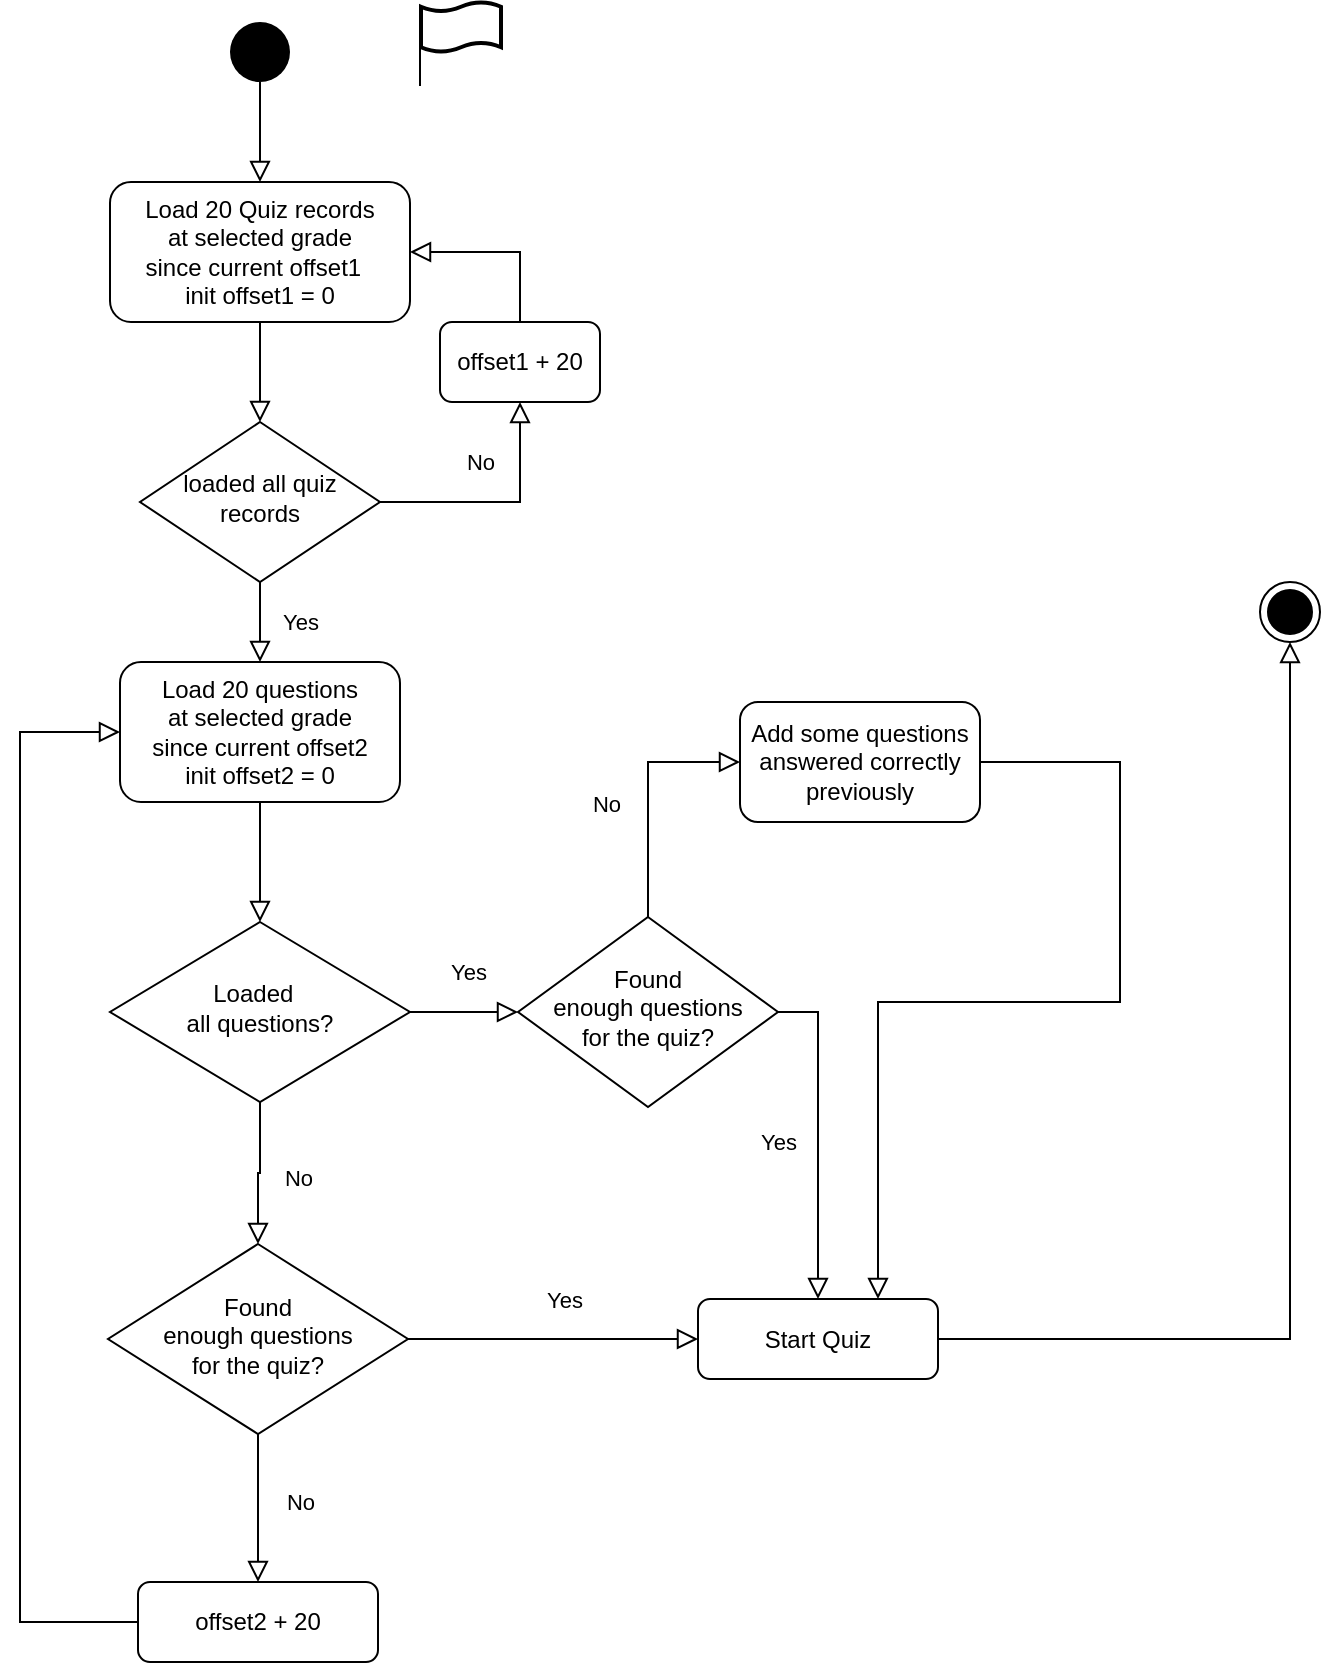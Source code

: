 <mxfile version="14.1.5" type="github">
  <diagram id="C5RBs43oDa-KdzZeNtuy" name="Page-1">
    <mxGraphModel dx="1138" dy="635" grid="1" gridSize="10" guides="1" tooltips="1" connect="1" arrows="1" fold="1" page="1" pageScale="1" pageWidth="827" pageHeight="1169" math="0" shadow="0">
      <root>
        <mxCell id="WIyWlLk6GJQsqaUBKTNV-0" />
        <mxCell id="WIyWlLk6GJQsqaUBKTNV-1" parent="WIyWlLk6GJQsqaUBKTNV-0" />
        <mxCell id="WIyWlLk6GJQsqaUBKTNV-2" value="" style="rounded=0;html=1;jettySize=auto;orthogonalLoop=1;fontSize=11;endArrow=block;endFill=0;endSize=8;strokeWidth=1;shadow=0;labelBackgroundColor=none;edgeStyle=orthogonalEdgeStyle;" parent="WIyWlLk6GJQsqaUBKTNV-1" source="WIyWlLk6GJQsqaUBKTNV-3" target="WIyWlLk6GJQsqaUBKTNV-6" edge="1">
          <mxGeometry relative="1" as="geometry" />
        </mxCell>
        <mxCell id="WIyWlLk6GJQsqaUBKTNV-3" value="Load 20 Quiz records &lt;br&gt;at selected grade&lt;br&gt;since current offset1&amp;nbsp;&amp;nbsp;&lt;br&gt;init offset1 = 0" style="rounded=1;whiteSpace=wrap;html=1;fontSize=12;glass=0;strokeWidth=1;shadow=0;" parent="WIyWlLk6GJQsqaUBKTNV-1" vertex="1">
          <mxGeometry x="135" y="110" width="150" height="70" as="geometry" />
        </mxCell>
        <mxCell id="WIyWlLk6GJQsqaUBKTNV-4" value="Yes" style="rounded=0;html=1;jettySize=auto;orthogonalLoop=1;fontSize=11;endArrow=block;endFill=0;endSize=8;strokeWidth=1;shadow=0;labelBackgroundColor=none;edgeStyle=orthogonalEdgeStyle;entryX=0.5;entryY=0;entryDx=0;entryDy=0;" parent="WIyWlLk6GJQsqaUBKTNV-1" source="WIyWlLk6GJQsqaUBKTNV-6" target="WIyWlLk6GJQsqaUBKTNV-12" edge="1">
          <mxGeometry y="20" relative="1" as="geometry">
            <mxPoint as="offset" />
          </mxGeometry>
        </mxCell>
        <mxCell id="WIyWlLk6GJQsqaUBKTNV-5" value="No" style="edgeStyle=orthogonalEdgeStyle;rounded=0;html=1;jettySize=auto;orthogonalLoop=1;fontSize=11;endArrow=block;endFill=0;endSize=8;strokeWidth=1;shadow=0;labelBackgroundColor=none;entryX=0.5;entryY=1;entryDx=0;entryDy=0;" parent="WIyWlLk6GJQsqaUBKTNV-1" source="WIyWlLk6GJQsqaUBKTNV-6" target="FqrDWBqePk5-earfhPfw-0" edge="1">
          <mxGeometry x="0.5" y="20" relative="1" as="geometry">
            <mxPoint as="offset" />
            <mxPoint x="345" y="230" as="targetPoint" />
            <Array as="points">
              <mxPoint x="340" y="270" />
            </Array>
          </mxGeometry>
        </mxCell>
        <mxCell id="WIyWlLk6GJQsqaUBKTNV-6" value="loaded all quiz records" style="rhombus;whiteSpace=wrap;html=1;shadow=0;fontFamily=Helvetica;fontSize=12;align=center;strokeWidth=1;spacing=6;spacingTop=-4;" parent="WIyWlLk6GJQsqaUBKTNV-1" vertex="1">
          <mxGeometry x="150" y="230" width="120" height="80" as="geometry" />
        </mxCell>
        <mxCell id="WIyWlLk6GJQsqaUBKTNV-8" value="No" style="rounded=0;html=1;jettySize=auto;orthogonalLoop=1;fontSize=11;endArrow=block;endFill=0;endSize=8;strokeWidth=1;shadow=0;labelBackgroundColor=none;edgeStyle=orthogonalEdgeStyle;" parent="WIyWlLk6GJQsqaUBKTNV-1" source="WIyWlLk6GJQsqaUBKTNV-10" target="WIyWlLk6GJQsqaUBKTNV-11" edge="1">
          <mxGeometry x="-0.081" y="21" relative="1" as="geometry">
            <mxPoint as="offset" />
          </mxGeometry>
        </mxCell>
        <mxCell id="WIyWlLk6GJQsqaUBKTNV-9" value="Yes" style="edgeStyle=orthogonalEdgeStyle;rounded=0;html=1;jettySize=auto;orthogonalLoop=1;fontSize=11;endArrow=block;endFill=0;endSize=8;strokeWidth=1;shadow=0;labelBackgroundColor=none;entryX=0;entryY=0.5;entryDx=0;entryDy=0;" parent="WIyWlLk6GJQsqaUBKTNV-1" source="WIyWlLk6GJQsqaUBKTNV-10" target="FqrDWBqePk5-earfhPfw-10" edge="1">
          <mxGeometry x="0.077" y="20" relative="1" as="geometry">
            <mxPoint as="offset" />
            <mxPoint x="350" y="740" as="targetPoint" />
          </mxGeometry>
        </mxCell>
        <mxCell id="WIyWlLk6GJQsqaUBKTNV-10" value="Found &lt;br&gt;enough questions &lt;br&gt;for the quiz?" style="rhombus;whiteSpace=wrap;html=1;shadow=0;fontFamily=Helvetica;fontSize=12;align=center;strokeWidth=1;spacing=6;spacingTop=-4;" parent="WIyWlLk6GJQsqaUBKTNV-1" vertex="1">
          <mxGeometry x="134" y="641" width="150" height="95" as="geometry" />
        </mxCell>
        <mxCell id="WIyWlLk6GJQsqaUBKTNV-11" value="offset2 + 20" style="rounded=1;whiteSpace=wrap;html=1;fontSize=12;glass=0;strokeWidth=1;shadow=0;" parent="WIyWlLk6GJQsqaUBKTNV-1" vertex="1">
          <mxGeometry x="149" y="810" width="120" height="40" as="geometry" />
        </mxCell>
        <mxCell id="WIyWlLk6GJQsqaUBKTNV-12" value="Load 20 questions&lt;br&gt;at selected grade&lt;br&gt;since current offset2&lt;br&gt;init offset2 = 0" style="rounded=1;whiteSpace=wrap;html=1;fontSize=12;glass=0;strokeWidth=1;shadow=0;" parent="WIyWlLk6GJQsqaUBKTNV-1" vertex="1">
          <mxGeometry x="140" y="350" width="140" height="70" as="geometry" />
        </mxCell>
        <mxCell id="FqrDWBqePk5-earfhPfw-0" value="offset1 + 20" style="rounded=1;whiteSpace=wrap;html=1;fontSize=12;glass=0;strokeWidth=1;shadow=0;" vertex="1" parent="WIyWlLk6GJQsqaUBKTNV-1">
          <mxGeometry x="300" y="180" width="80" height="40" as="geometry" />
        </mxCell>
        <mxCell id="FqrDWBqePk5-earfhPfw-2" value="" style="edgeStyle=orthogonalEdgeStyle;rounded=0;html=1;jettySize=auto;orthogonalLoop=1;fontSize=11;endArrow=block;endFill=0;endSize=8;strokeWidth=1;shadow=0;labelBackgroundColor=none;exitX=0.5;exitY=0;exitDx=0;exitDy=0;" edge="1" parent="WIyWlLk6GJQsqaUBKTNV-1" source="FqrDWBqePk5-earfhPfw-0" target="WIyWlLk6GJQsqaUBKTNV-3">
          <mxGeometry x="0.546" y="25" relative="1" as="geometry">
            <mxPoint as="offset" />
            <mxPoint x="269.95" y="280.04" as="sourcePoint" />
            <mxPoint x="355" y="240" as="targetPoint" />
            <Array as="points">
              <mxPoint x="340" y="145" />
            </Array>
          </mxGeometry>
        </mxCell>
        <mxCell id="FqrDWBqePk5-earfhPfw-4" value="" style="edgeStyle=orthogonalEdgeStyle;rounded=0;html=1;jettySize=auto;orthogonalLoop=1;fontSize=11;endArrow=block;endFill=0;endSize=8;strokeWidth=1;shadow=0;labelBackgroundColor=none;exitX=0.5;exitY=1;exitDx=0;exitDy=0;entryX=0.5;entryY=0;entryDx=0;entryDy=0;" edge="1" parent="WIyWlLk6GJQsqaUBKTNV-1" source="WIyWlLk6GJQsqaUBKTNV-12" target="FqrDWBqePk5-earfhPfw-6">
          <mxGeometry x="0.546" y="25" relative="1" as="geometry">
            <mxPoint as="offset" />
            <mxPoint x="340" y="485" as="sourcePoint" />
            <mxPoint x="285" y="440" as="targetPoint" />
            <Array as="points" />
          </mxGeometry>
        </mxCell>
        <mxCell id="FqrDWBqePk5-earfhPfw-5" value="" style="edgeStyle=orthogonalEdgeStyle;rounded=0;html=1;jettySize=auto;orthogonalLoop=1;fontSize=11;endArrow=block;endFill=0;endSize=8;strokeWidth=1;shadow=0;labelBackgroundColor=none;exitX=0;exitY=0.5;exitDx=0;exitDy=0;entryX=0;entryY=0.5;entryDx=0;entryDy=0;" edge="1" parent="WIyWlLk6GJQsqaUBKTNV-1" source="WIyWlLk6GJQsqaUBKTNV-11" target="WIyWlLk6GJQsqaUBKTNV-12">
          <mxGeometry x="0.546" y="25" relative="1" as="geometry">
            <mxPoint as="offset" />
            <mxPoint x="220" y="430" as="sourcePoint" />
            <mxPoint x="220" y="480" as="targetPoint" />
            <Array as="points">
              <mxPoint x="90" y="830" />
              <mxPoint x="90" y="385" />
            </Array>
          </mxGeometry>
        </mxCell>
        <mxCell id="FqrDWBqePk5-earfhPfw-6" value="Loaded&amp;nbsp;&amp;nbsp;&lt;br&gt;all questions?" style="rhombus;whiteSpace=wrap;html=1;shadow=0;fontFamily=Helvetica;fontSize=12;align=center;strokeWidth=1;spacing=6;spacingTop=-4;" vertex="1" parent="WIyWlLk6GJQsqaUBKTNV-1">
          <mxGeometry x="135" y="480" width="150" height="90" as="geometry" />
        </mxCell>
        <mxCell id="FqrDWBqePk5-earfhPfw-7" value="No" style="edgeStyle=orthogonalEdgeStyle;rounded=0;html=1;jettySize=auto;orthogonalLoop=1;fontSize=11;endArrow=block;endFill=0;endSize=8;strokeWidth=1;shadow=0;labelBackgroundColor=none;exitX=0.5;exitY=1;exitDx=0;exitDy=0;entryX=0.5;entryY=0;entryDx=0;entryDy=0;" edge="1" parent="WIyWlLk6GJQsqaUBKTNV-1" source="FqrDWBqePk5-earfhPfw-6" target="WIyWlLk6GJQsqaUBKTNV-10">
          <mxGeometry x="0.077" y="20" relative="1" as="geometry">
            <mxPoint as="offset" />
            <mxPoint x="284.968" y="737.48" as="sourcePoint" />
            <mxPoint x="360" y="750" as="targetPoint" />
          </mxGeometry>
        </mxCell>
        <mxCell id="FqrDWBqePk5-earfhPfw-8" value="Yes" style="edgeStyle=orthogonalEdgeStyle;rounded=0;html=1;jettySize=auto;orthogonalLoop=1;fontSize=11;endArrow=block;endFill=0;endSize=8;strokeWidth=1;shadow=0;labelBackgroundColor=none;exitX=1;exitY=0.5;exitDx=0;exitDy=0;entryX=0;entryY=0.5;entryDx=0;entryDy=0;" edge="1" parent="WIyWlLk6GJQsqaUBKTNV-1" source="FqrDWBqePk5-earfhPfw-6" target="FqrDWBqePk5-earfhPfw-12">
          <mxGeometry x="0.077" y="20" relative="1" as="geometry">
            <mxPoint as="offset" />
            <mxPoint x="220" y="580" as="sourcePoint" />
            <mxPoint x="380" y="525" as="targetPoint" />
          </mxGeometry>
        </mxCell>
        <mxCell id="FqrDWBqePk5-earfhPfw-10" value="Start Quiz" style="rounded=1;whiteSpace=wrap;html=1;fontSize=12;glass=0;strokeWidth=1;shadow=0;" vertex="1" parent="WIyWlLk6GJQsqaUBKTNV-1">
          <mxGeometry x="429" y="668.5" width="120" height="40" as="geometry" />
        </mxCell>
        <mxCell id="FqrDWBqePk5-earfhPfw-12" value="Found &lt;br&gt;enough questions &lt;br&gt;for the quiz?" style="rhombus;whiteSpace=wrap;html=1;shadow=0;fontFamily=Helvetica;fontSize=12;align=center;strokeWidth=1;spacing=6;spacingTop=-4;" vertex="1" parent="WIyWlLk6GJQsqaUBKTNV-1">
          <mxGeometry x="339" y="477.5" width="130" height="95" as="geometry" />
        </mxCell>
        <mxCell id="FqrDWBqePk5-earfhPfw-16" value="" style="ellipse;fillColor=#000000;strokeColor=none;" vertex="1" parent="WIyWlLk6GJQsqaUBKTNV-1">
          <mxGeometry x="195" y="30" width="30" height="30" as="geometry" />
        </mxCell>
        <mxCell id="FqrDWBqePk5-earfhPfw-17" value="" style="rounded=0;html=1;jettySize=auto;orthogonalLoop=1;fontSize=11;endArrow=block;endFill=0;endSize=8;strokeWidth=1;shadow=0;labelBackgroundColor=none;edgeStyle=orthogonalEdgeStyle;exitX=0.5;exitY=1;exitDx=0;exitDy=0;" edge="1" parent="WIyWlLk6GJQsqaUBKTNV-1" source="FqrDWBqePk5-earfhPfw-16">
          <mxGeometry relative="1" as="geometry">
            <mxPoint x="220" y="190" as="sourcePoint" />
            <mxPoint x="210" y="110" as="targetPoint" />
          </mxGeometry>
        </mxCell>
        <mxCell id="FqrDWBqePk5-earfhPfw-18" value="" style="group" vertex="1" connectable="0" parent="WIyWlLk6GJQsqaUBKTNV-1">
          <mxGeometry x="290" y="20" width="40.5" height="32" as="geometry" />
        </mxCell>
        <mxCell id="FqrDWBqePk5-earfhPfw-14" value="" style="endArrow=none;html=1;entryX=0;entryY=0;entryDx=0;entryDy=0;" edge="1" parent="FqrDWBqePk5-earfhPfw-18">
          <mxGeometry width="50" height="50" relative="1" as="geometry">
            <mxPoint y="42" as="sourcePoint" />
            <mxPoint y="2" as="targetPoint" />
            <Array as="points">
              <mxPoint y="32" />
            </Array>
          </mxGeometry>
        </mxCell>
        <mxCell id="FqrDWBqePk5-earfhPfw-15" value="" style="shape=tape;whiteSpace=wrap;html=1;strokeWidth=2;size=0.19" vertex="1" parent="FqrDWBqePk5-earfhPfw-18">
          <mxGeometry x="0.5" width="40" height="25" as="geometry" />
        </mxCell>
        <mxCell id="FqrDWBqePk5-earfhPfw-19" value="" style="ellipse;html=1;shape=endState;fillColor=#000000;strokeColor=#000000;" vertex="1" parent="WIyWlLk6GJQsqaUBKTNV-1">
          <mxGeometry x="710" y="310" width="30" height="30" as="geometry" />
        </mxCell>
        <mxCell id="FqrDWBqePk5-earfhPfw-20" value="" style="edgeStyle=orthogonalEdgeStyle;rounded=0;html=1;jettySize=auto;orthogonalLoop=1;fontSize=11;endArrow=block;endFill=0;endSize=8;strokeWidth=1;shadow=0;labelBackgroundColor=none;exitX=1;exitY=0.5;exitDx=0;exitDy=0;entryX=0.5;entryY=1;entryDx=0;entryDy=0;" edge="1" parent="WIyWlLk6GJQsqaUBKTNV-1" source="FqrDWBqePk5-earfhPfw-10" target="FqrDWBqePk5-earfhPfw-19">
          <mxGeometry x="0.546" y="25" relative="1" as="geometry">
            <mxPoint as="offset" />
            <mxPoint x="159" y="840" as="sourcePoint" />
            <mxPoint x="150" y="395" as="targetPoint" />
            <Array as="points">
              <mxPoint x="725" y="689" />
            </Array>
          </mxGeometry>
        </mxCell>
        <mxCell id="FqrDWBqePk5-earfhPfw-21" value="Yes" style="edgeStyle=orthogonalEdgeStyle;rounded=0;html=1;jettySize=auto;orthogonalLoop=1;fontSize=11;endArrow=block;endFill=0;endSize=8;strokeWidth=1;shadow=0;labelBackgroundColor=none;exitX=1;exitY=0.5;exitDx=0;exitDy=0;" edge="1" parent="WIyWlLk6GJQsqaUBKTNV-1" source="FqrDWBqePk5-earfhPfw-12" target="FqrDWBqePk5-earfhPfw-10">
          <mxGeometry x="0.04" y="-20" relative="1" as="geometry">
            <mxPoint as="offset" />
            <mxPoint x="294" y="698.5" as="sourcePoint" />
            <mxPoint x="430" y="698.5" as="targetPoint" />
          </mxGeometry>
        </mxCell>
        <mxCell id="FqrDWBqePk5-earfhPfw-22" value="No" style="rounded=0;html=1;jettySize=auto;orthogonalLoop=1;fontSize=11;endArrow=block;endFill=0;endSize=8;strokeWidth=1;shadow=0;labelBackgroundColor=none;edgeStyle=orthogonalEdgeStyle;exitX=0.5;exitY=0;exitDx=0;exitDy=0;entryX=0;entryY=0.5;entryDx=0;entryDy=0;" edge="1" parent="WIyWlLk6GJQsqaUBKTNV-1" source="FqrDWBqePk5-earfhPfw-12" target="FqrDWBqePk5-earfhPfw-23">
          <mxGeometry x="-0.081" y="21" relative="1" as="geometry">
            <mxPoint as="offset" />
            <mxPoint x="219" y="746" as="sourcePoint" />
            <mxPoint x="404" y="410" as="targetPoint" />
          </mxGeometry>
        </mxCell>
        <mxCell id="FqrDWBqePk5-earfhPfw-23" value="Add some questions answered correctly previously" style="rounded=1;whiteSpace=wrap;html=1;fontSize=12;glass=0;strokeWidth=1;shadow=0;" vertex="1" parent="WIyWlLk6GJQsqaUBKTNV-1">
          <mxGeometry x="450" y="370" width="120" height="60" as="geometry" />
        </mxCell>
        <mxCell id="FqrDWBqePk5-earfhPfw-24" value="" style="edgeStyle=orthogonalEdgeStyle;rounded=0;html=1;jettySize=auto;orthogonalLoop=1;fontSize=11;endArrow=block;endFill=0;endSize=8;strokeWidth=1;shadow=0;labelBackgroundColor=none;exitX=1;exitY=0.5;exitDx=0;exitDy=0;entryX=0.75;entryY=0;entryDx=0;entryDy=0;" edge="1" parent="WIyWlLk6GJQsqaUBKTNV-1" source="FqrDWBqePk5-earfhPfw-23" target="FqrDWBqePk5-earfhPfw-10">
          <mxGeometry x="0.546" y="25" relative="1" as="geometry">
            <mxPoint as="offset" />
            <mxPoint x="159" y="840" as="sourcePoint" />
            <mxPoint x="150" y="395" as="targetPoint" />
            <Array as="points">
              <mxPoint x="640" y="400" />
              <mxPoint x="640" y="520" />
              <mxPoint x="519" y="520" />
            </Array>
          </mxGeometry>
        </mxCell>
      </root>
    </mxGraphModel>
  </diagram>
</mxfile>
